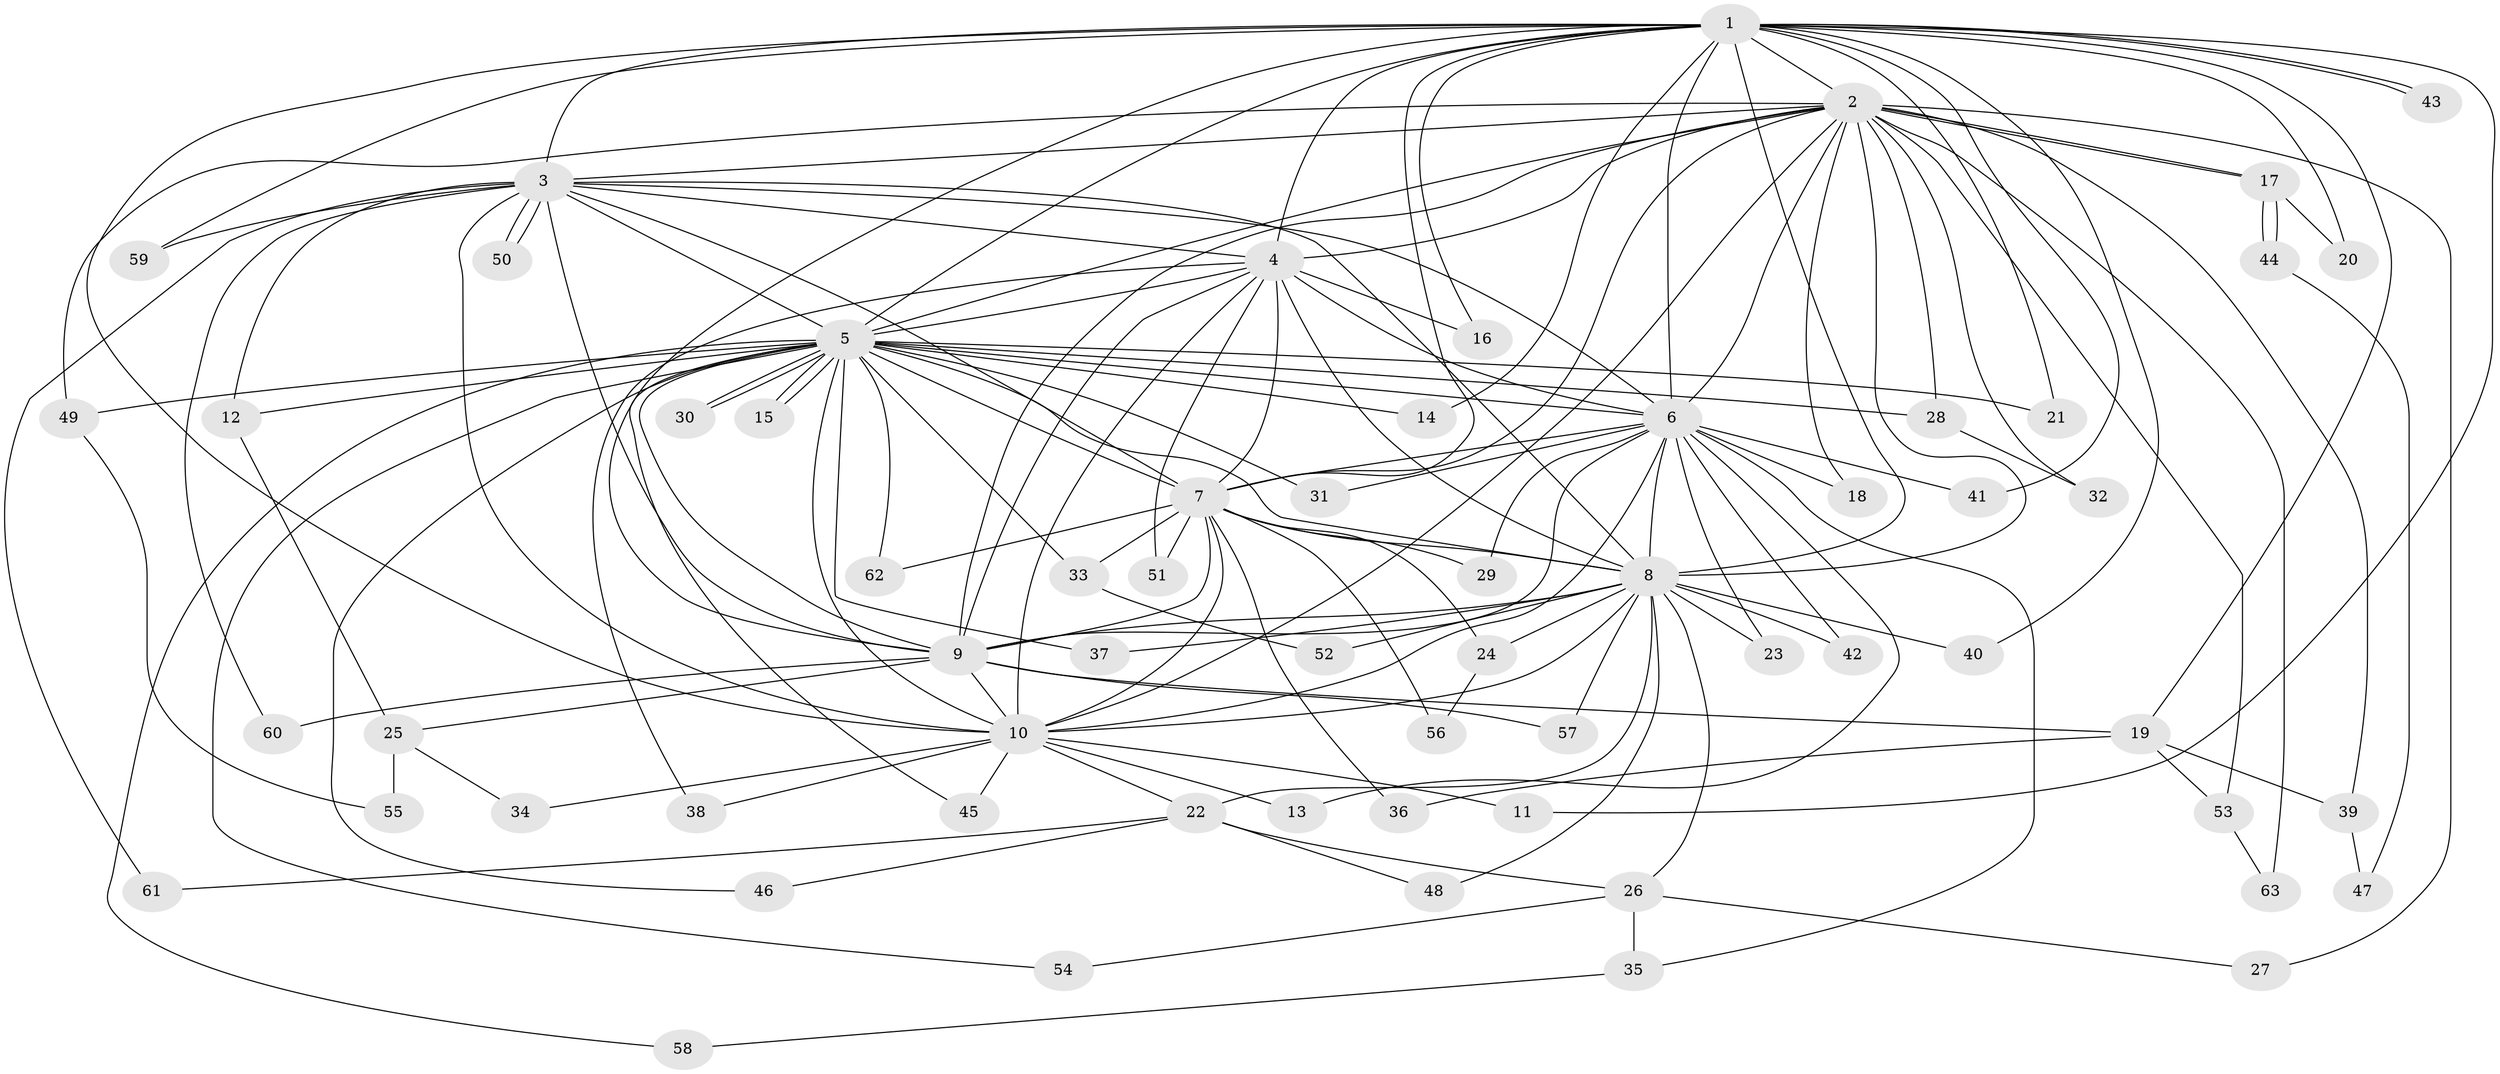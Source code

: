// Generated by graph-tools (version 1.1) at 2025/11/02/27/25 16:11:08]
// undirected, 63 vertices, 151 edges
graph export_dot {
graph [start="1"]
  node [color=gray90,style=filled];
  1;
  2;
  3;
  4;
  5;
  6;
  7;
  8;
  9;
  10;
  11;
  12;
  13;
  14;
  15;
  16;
  17;
  18;
  19;
  20;
  21;
  22;
  23;
  24;
  25;
  26;
  27;
  28;
  29;
  30;
  31;
  32;
  33;
  34;
  35;
  36;
  37;
  38;
  39;
  40;
  41;
  42;
  43;
  44;
  45;
  46;
  47;
  48;
  49;
  50;
  51;
  52;
  53;
  54;
  55;
  56;
  57;
  58;
  59;
  60;
  61;
  62;
  63;
  1 -- 2;
  1 -- 3;
  1 -- 4;
  1 -- 5;
  1 -- 6;
  1 -- 7;
  1 -- 8;
  1 -- 9;
  1 -- 10;
  1 -- 11;
  1 -- 14;
  1 -- 16;
  1 -- 19;
  1 -- 20;
  1 -- 21;
  1 -- 40;
  1 -- 41;
  1 -- 43;
  1 -- 43;
  1 -- 59;
  2 -- 3;
  2 -- 4;
  2 -- 5;
  2 -- 6;
  2 -- 7;
  2 -- 8;
  2 -- 9;
  2 -- 10;
  2 -- 17;
  2 -- 17;
  2 -- 18;
  2 -- 27;
  2 -- 28;
  2 -- 32;
  2 -- 39;
  2 -- 49;
  2 -- 53;
  2 -- 63;
  3 -- 4;
  3 -- 5;
  3 -- 6;
  3 -- 7;
  3 -- 8;
  3 -- 9;
  3 -- 10;
  3 -- 12;
  3 -- 50;
  3 -- 50;
  3 -- 59;
  3 -- 60;
  3 -- 61;
  4 -- 5;
  4 -- 6;
  4 -- 7;
  4 -- 8;
  4 -- 9;
  4 -- 10;
  4 -- 16;
  4 -- 38;
  4 -- 51;
  5 -- 6;
  5 -- 7;
  5 -- 8;
  5 -- 9;
  5 -- 10;
  5 -- 12;
  5 -- 14;
  5 -- 15;
  5 -- 15;
  5 -- 21;
  5 -- 28;
  5 -- 30;
  5 -- 30;
  5 -- 31;
  5 -- 33;
  5 -- 37;
  5 -- 45;
  5 -- 46;
  5 -- 49;
  5 -- 54;
  5 -- 58;
  5 -- 62;
  6 -- 7;
  6 -- 8;
  6 -- 9;
  6 -- 10;
  6 -- 13;
  6 -- 18;
  6 -- 23;
  6 -- 29;
  6 -- 31;
  6 -- 35;
  6 -- 41;
  6 -- 42;
  7 -- 8;
  7 -- 9;
  7 -- 10;
  7 -- 24;
  7 -- 29;
  7 -- 33;
  7 -- 36;
  7 -- 51;
  7 -- 56;
  7 -- 62;
  8 -- 9;
  8 -- 10;
  8 -- 22;
  8 -- 23;
  8 -- 24;
  8 -- 26;
  8 -- 37;
  8 -- 40;
  8 -- 42;
  8 -- 48;
  8 -- 52;
  8 -- 57;
  9 -- 10;
  9 -- 19;
  9 -- 25;
  9 -- 57;
  9 -- 60;
  10 -- 11;
  10 -- 13;
  10 -- 22;
  10 -- 34;
  10 -- 38;
  10 -- 45;
  12 -- 25;
  17 -- 20;
  17 -- 44;
  17 -- 44;
  19 -- 36;
  19 -- 39;
  19 -- 53;
  22 -- 26;
  22 -- 46;
  22 -- 48;
  22 -- 61;
  24 -- 56;
  25 -- 34;
  25 -- 55;
  26 -- 27;
  26 -- 35;
  26 -- 54;
  28 -- 32;
  33 -- 52;
  35 -- 58;
  39 -- 47;
  44 -- 47;
  49 -- 55;
  53 -- 63;
}

